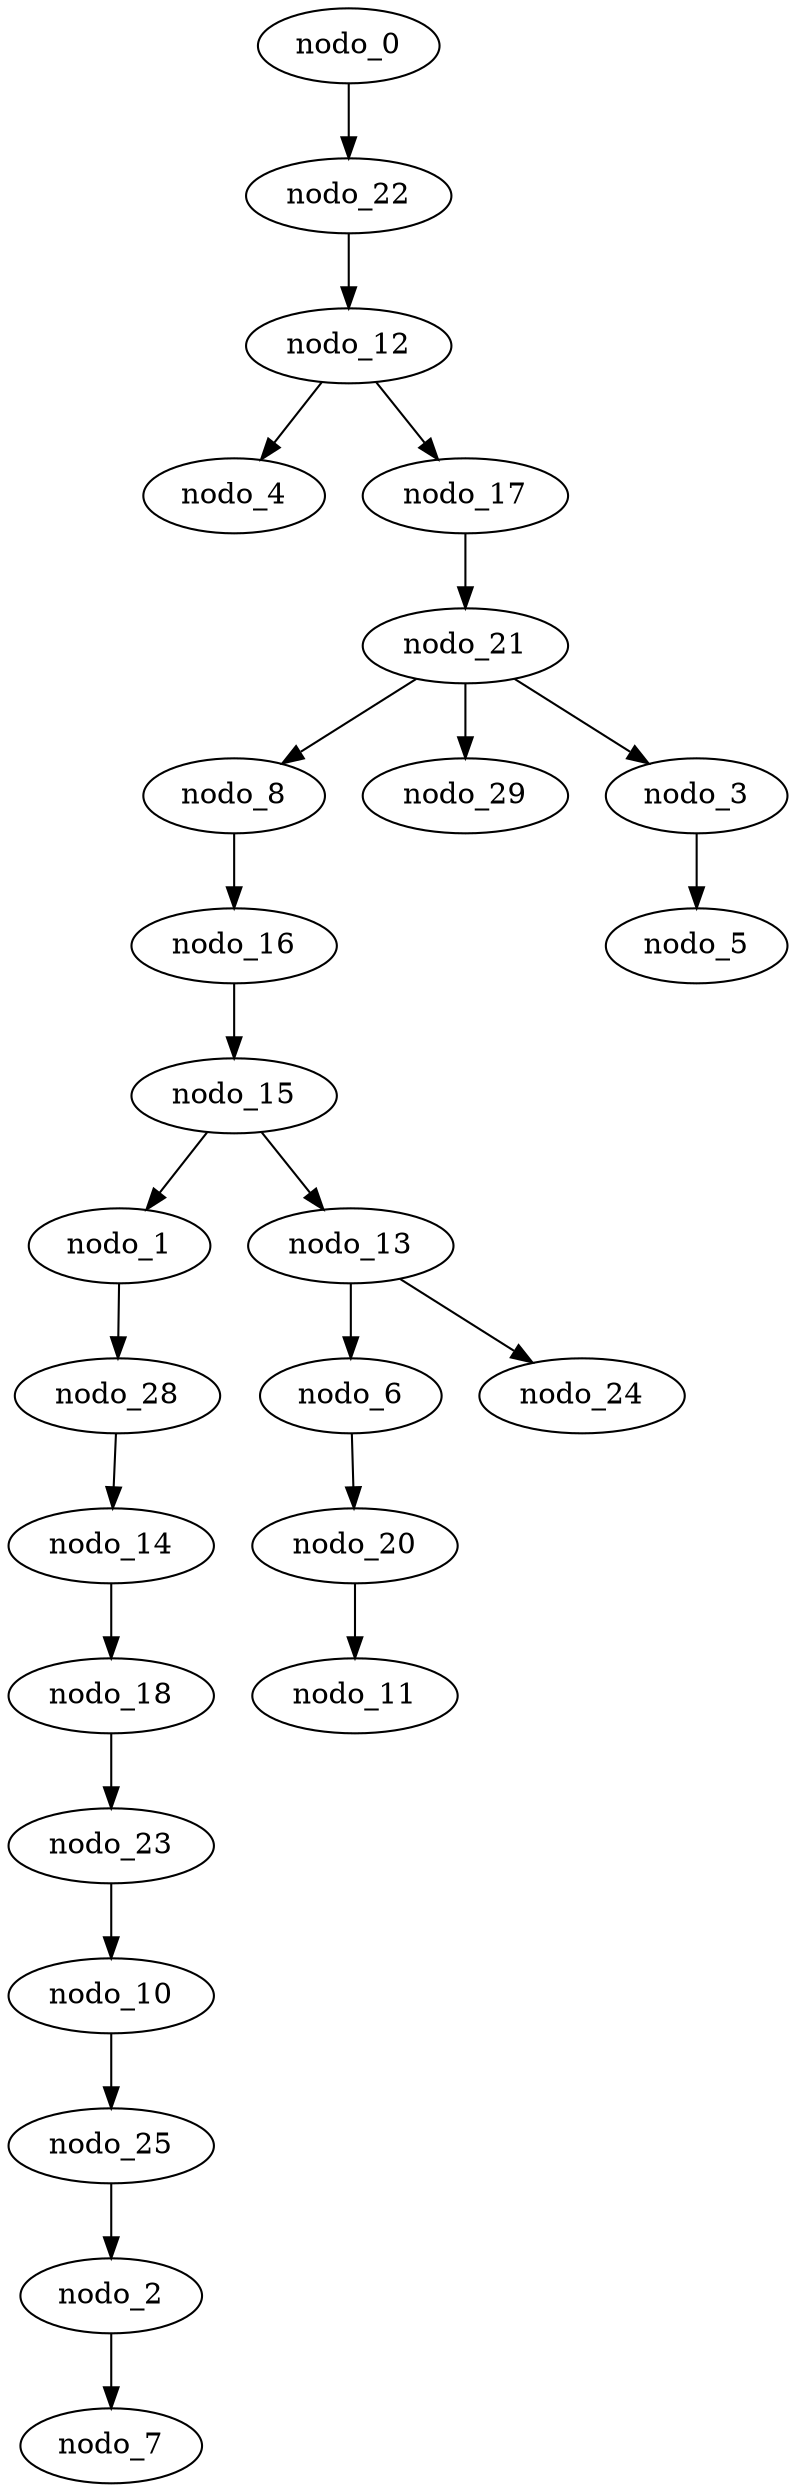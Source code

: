 digraph gen_gilbert_30_dfs_r {
  nodo_15 -> nodo_1;
  nodo_12 -> nodo_4;
  nodo_1 -> nodo_28;
  nodo_23 -> nodo_10;
  nodo_14 -> nodo_18;
  nodo_12 -> nodo_17;
  nodo_13 -> nodo_6;
  nodo_15 -> nodo_13;
  nodo_18 -> nodo_23;
  nodo_8 -> nodo_16;
  nodo_20 -> nodo_11;
  nodo_22 -> nodo_12;
  nodo_21 -> nodo_29;
  nodo_25 -> nodo_2;
  nodo_21 -> nodo_3;
  nodo_28 -> nodo_14;
  nodo_3 -> nodo_5;
  nodo_10 -> nodo_25;
  nodo_2 -> nodo_7;
  nodo_21 -> nodo_8;
  nodo_16 -> nodo_15;
  nodo_17 -> nodo_21;
  nodo_13 -> nodo_24;
  nodo_0 -> nodo_22;
  nodo_6 -> nodo_20;
}